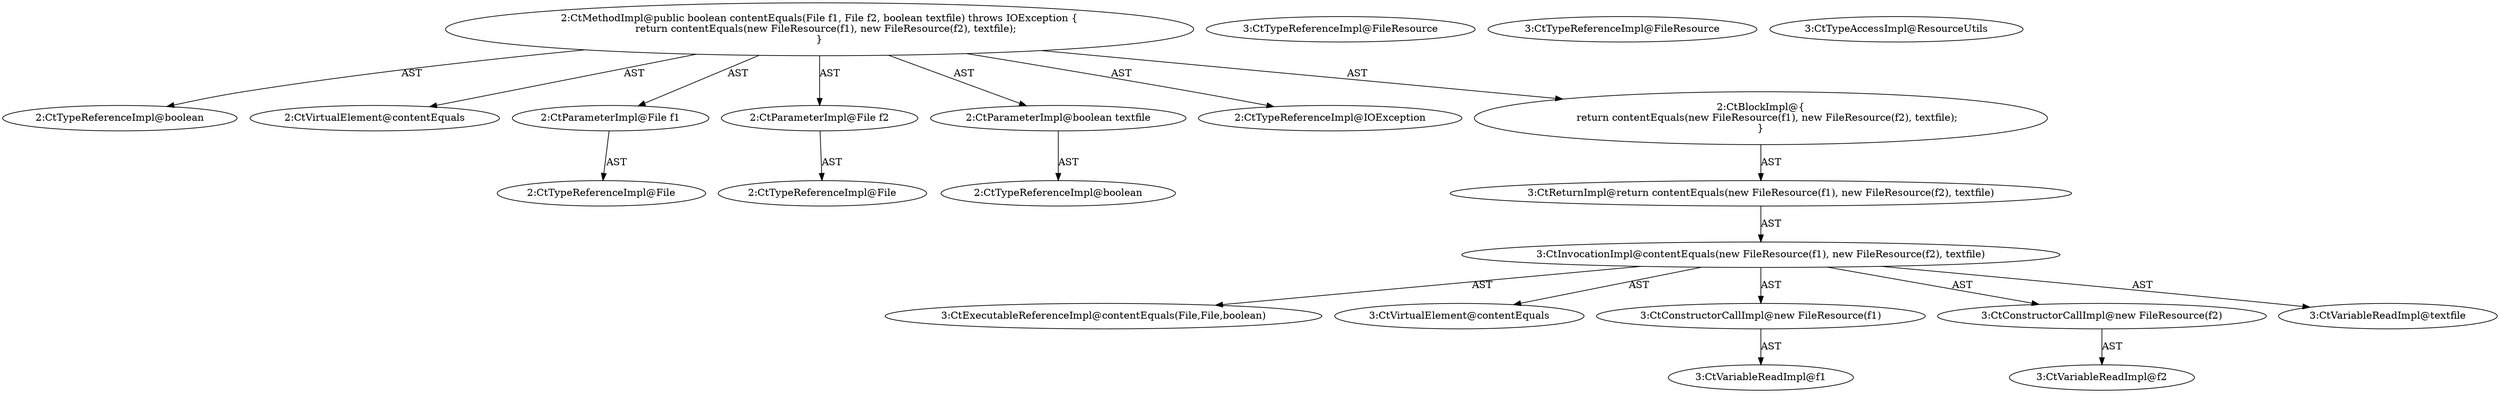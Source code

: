 digraph "contentEquals#?,File,File,boolean" {
0 [label="2:CtTypeReferenceImpl@boolean" shape=ellipse]
1 [label="2:CtVirtualElement@contentEquals" shape=ellipse]
2 [label="2:CtParameterImpl@File f1" shape=ellipse]
3 [label="2:CtTypeReferenceImpl@File" shape=ellipse]
4 [label="2:CtParameterImpl@File f2" shape=ellipse]
5 [label="2:CtTypeReferenceImpl@File" shape=ellipse]
6 [label="2:CtParameterImpl@boolean textfile" shape=ellipse]
7 [label="2:CtTypeReferenceImpl@boolean" shape=ellipse]
8 [label="2:CtTypeReferenceImpl@IOException" shape=ellipse]
9 [label="3:CtExecutableReferenceImpl@contentEquals(File,File,boolean)" shape=ellipse]
10 [label="3:CtVirtualElement@contentEquals" shape=ellipse]
11 [label="3:CtTypeReferenceImpl@FileResource" shape=ellipse]
12 [label="3:CtVariableReadImpl@f1" shape=ellipse]
13 [label="3:CtConstructorCallImpl@new FileResource(f1)" shape=ellipse]
14 [label="3:CtTypeReferenceImpl@FileResource" shape=ellipse]
15 [label="3:CtVariableReadImpl@f2" shape=ellipse]
16 [label="3:CtConstructorCallImpl@new FileResource(f2)" shape=ellipse]
17 [label="3:CtVariableReadImpl@textfile" shape=ellipse]
18 [label="3:CtInvocationImpl@contentEquals(new FileResource(f1), new FileResource(f2), textfile)" shape=ellipse]
19 [label="3:CtReturnImpl@return contentEquals(new FileResource(f1), new FileResource(f2), textfile)" shape=ellipse]
20 [label="2:CtBlockImpl@\{
    return contentEquals(new FileResource(f1), new FileResource(f2), textfile);
\}" shape=ellipse]
21 [label="2:CtMethodImpl@public boolean contentEquals(File f1, File f2, boolean textfile) throws IOException \{
    return contentEquals(new FileResource(f1), new FileResource(f2), textfile);
\}" shape=ellipse]
22 [label="3:CtTypeAccessImpl@ResourceUtils" shape=ellipse]
2 -> 3 [label="AST"];
4 -> 5 [label="AST"];
6 -> 7 [label="AST"];
13 -> 12 [label="AST"];
16 -> 15 [label="AST"];
18 -> 10 [label="AST"];
18 -> 9 [label="AST"];
18 -> 13 [label="AST"];
18 -> 16 [label="AST"];
18 -> 17 [label="AST"];
19 -> 18 [label="AST"];
20 -> 19 [label="AST"];
21 -> 1 [label="AST"];
21 -> 0 [label="AST"];
21 -> 2 [label="AST"];
21 -> 4 [label="AST"];
21 -> 6 [label="AST"];
21 -> 8 [label="AST"];
21 -> 20 [label="AST"];
}